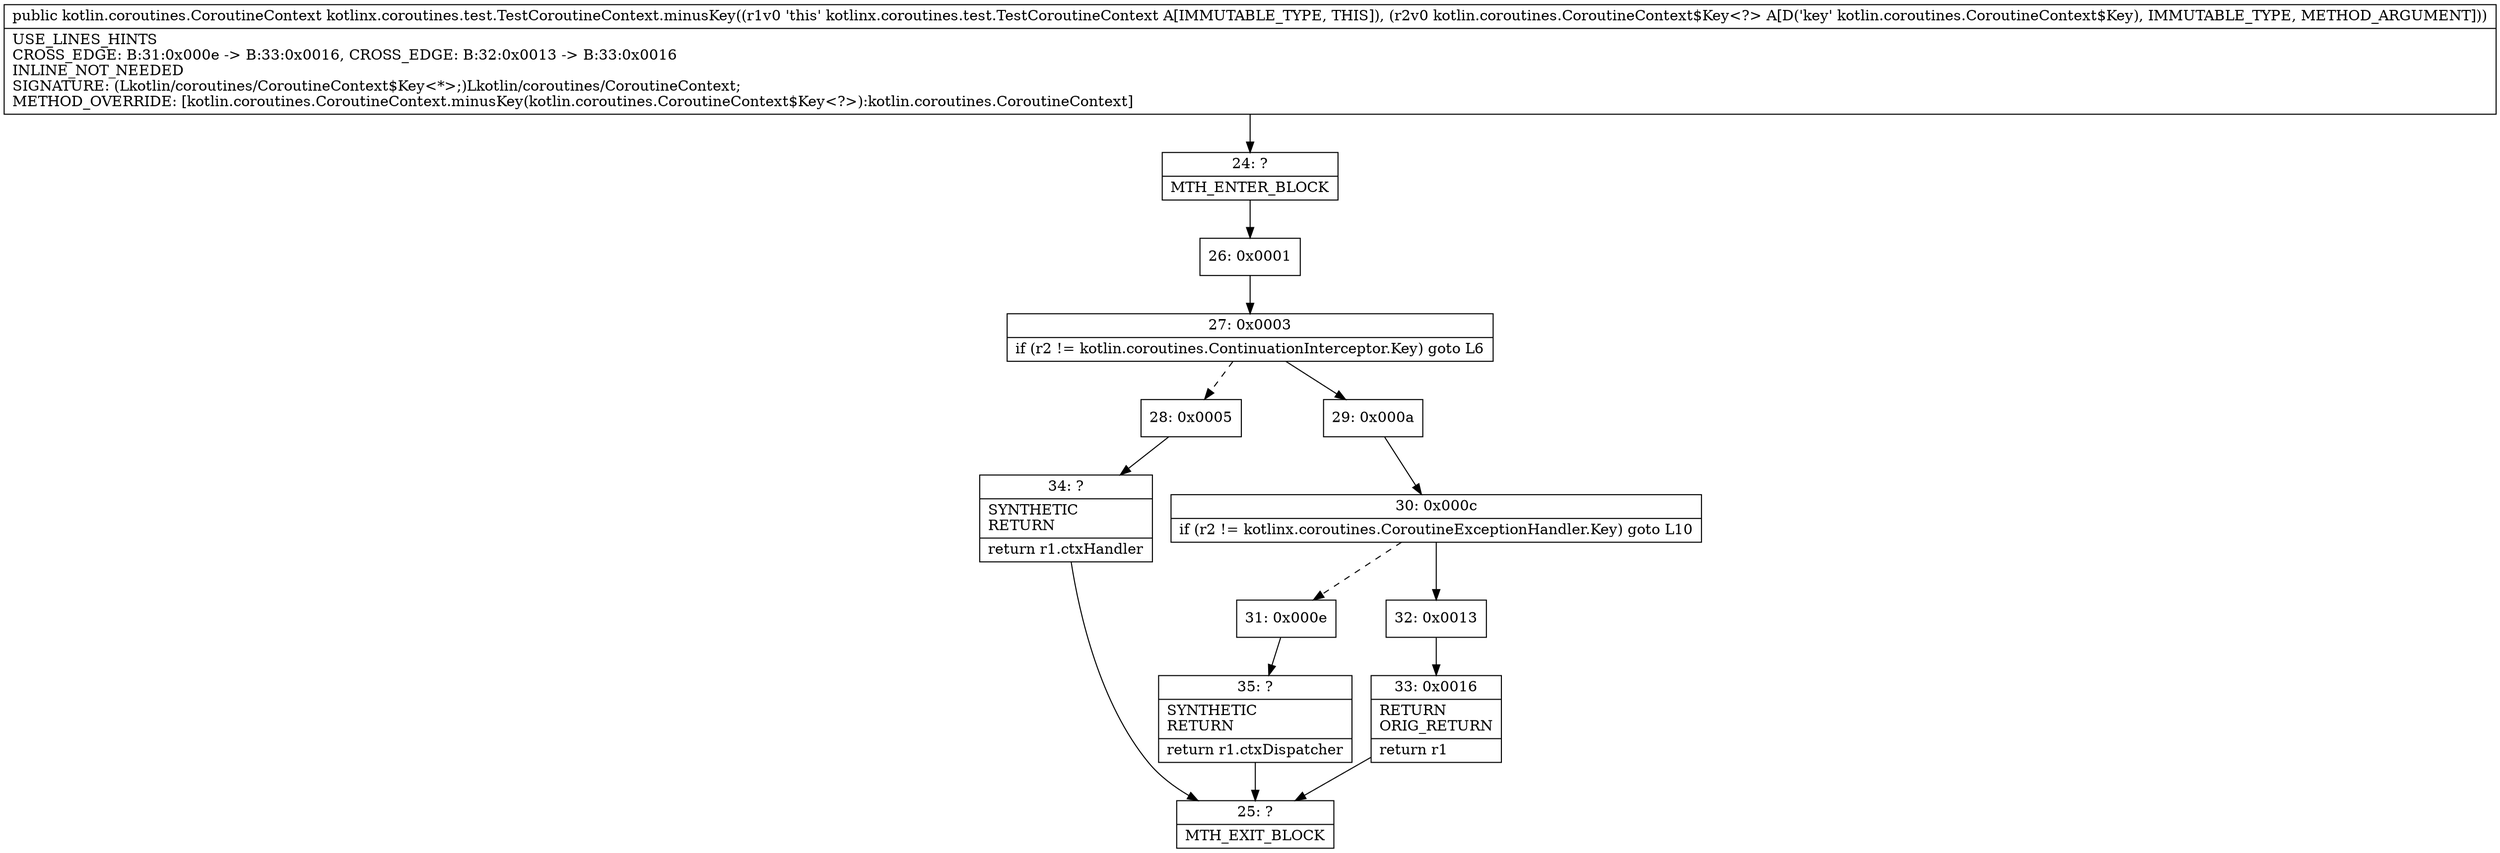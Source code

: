 digraph "CFG forkotlinx.coroutines.test.TestCoroutineContext.minusKey(Lkotlin\/coroutines\/CoroutineContext$Key;)Lkotlin\/coroutines\/CoroutineContext;" {
Node_24 [shape=record,label="{24\:\ ?|MTH_ENTER_BLOCK\l}"];
Node_26 [shape=record,label="{26\:\ 0x0001}"];
Node_27 [shape=record,label="{27\:\ 0x0003|if (r2 != kotlin.coroutines.ContinuationInterceptor.Key) goto L6\l}"];
Node_28 [shape=record,label="{28\:\ 0x0005}"];
Node_34 [shape=record,label="{34\:\ ?|SYNTHETIC\lRETURN\l|return r1.ctxHandler\l}"];
Node_25 [shape=record,label="{25\:\ ?|MTH_EXIT_BLOCK\l}"];
Node_29 [shape=record,label="{29\:\ 0x000a}"];
Node_30 [shape=record,label="{30\:\ 0x000c|if (r2 != kotlinx.coroutines.CoroutineExceptionHandler.Key) goto L10\l}"];
Node_31 [shape=record,label="{31\:\ 0x000e}"];
Node_35 [shape=record,label="{35\:\ ?|SYNTHETIC\lRETURN\l|return r1.ctxDispatcher\l}"];
Node_32 [shape=record,label="{32\:\ 0x0013}"];
Node_33 [shape=record,label="{33\:\ 0x0016|RETURN\lORIG_RETURN\l|return r1\l}"];
MethodNode[shape=record,label="{public kotlin.coroutines.CoroutineContext kotlinx.coroutines.test.TestCoroutineContext.minusKey((r1v0 'this' kotlinx.coroutines.test.TestCoroutineContext A[IMMUTABLE_TYPE, THIS]), (r2v0 kotlin.coroutines.CoroutineContext$Key\<?\> A[D('key' kotlin.coroutines.CoroutineContext$Key), IMMUTABLE_TYPE, METHOD_ARGUMENT]))  | USE_LINES_HINTS\lCROSS_EDGE: B:31:0x000e \-\> B:33:0x0016, CROSS_EDGE: B:32:0x0013 \-\> B:33:0x0016\lINLINE_NOT_NEEDED\lSIGNATURE: (Lkotlin\/coroutines\/CoroutineContext$Key\<*\>;)Lkotlin\/coroutines\/CoroutineContext;\lMETHOD_OVERRIDE: [kotlin.coroutines.CoroutineContext.minusKey(kotlin.coroutines.CoroutineContext$Key\<?\>):kotlin.coroutines.CoroutineContext]\l}"];
MethodNode -> Node_24;Node_24 -> Node_26;
Node_26 -> Node_27;
Node_27 -> Node_28[style=dashed];
Node_27 -> Node_29;
Node_28 -> Node_34;
Node_34 -> Node_25;
Node_29 -> Node_30;
Node_30 -> Node_31[style=dashed];
Node_30 -> Node_32;
Node_31 -> Node_35;
Node_35 -> Node_25;
Node_32 -> Node_33;
Node_33 -> Node_25;
}

